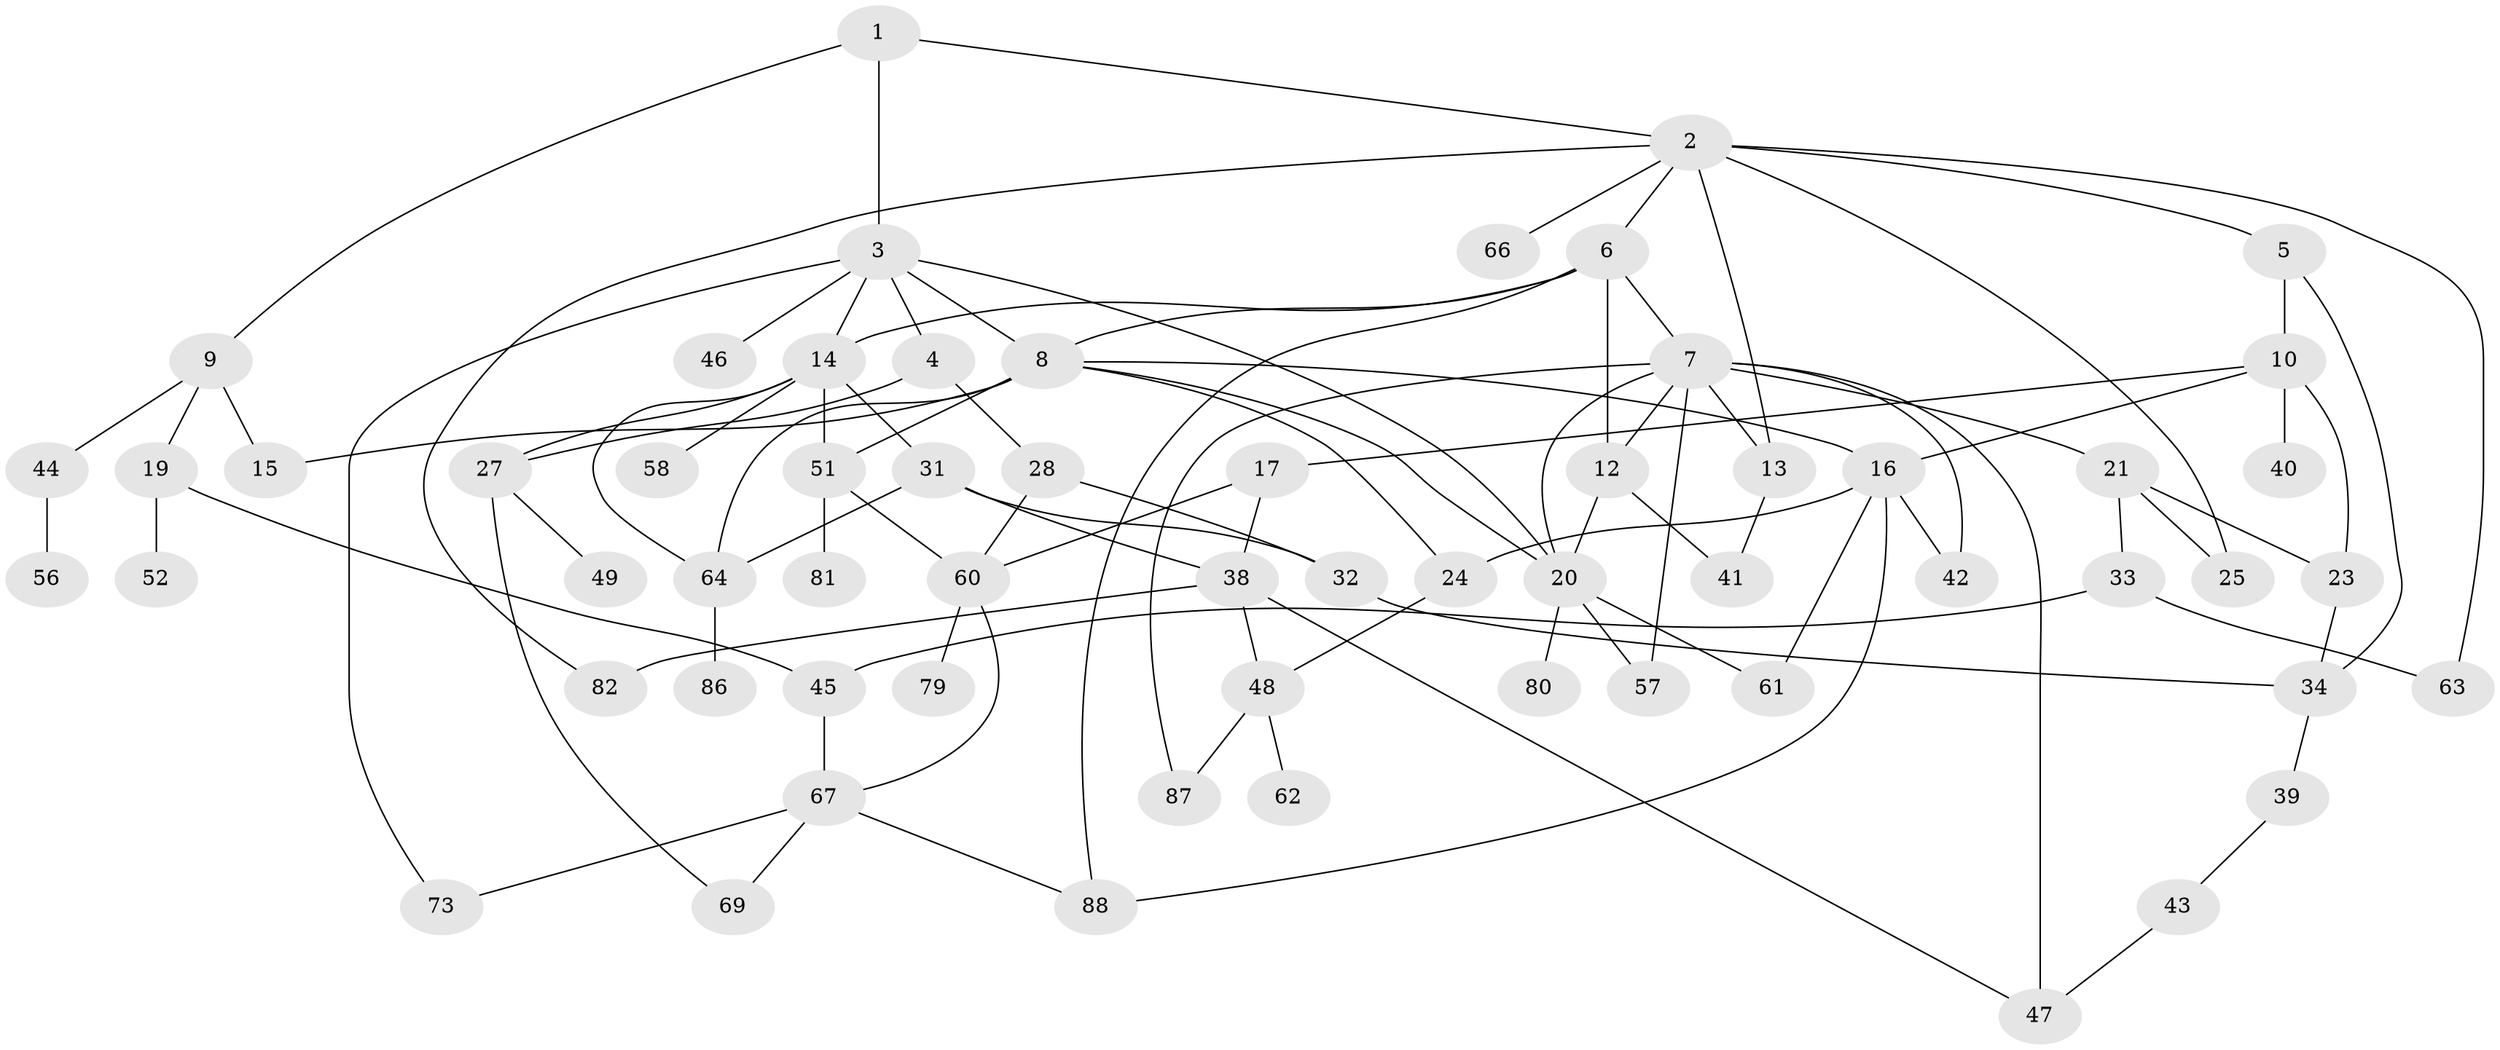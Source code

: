 // original degree distribution, {3: 0.26136363636363635, 7: 0.045454545454545456, 6: 0.03409090909090909, 4: 0.1590909090909091, 5: 0.045454545454545456, 2: 0.23863636363636365, 1: 0.2159090909090909}
// Generated by graph-tools (version 1.1) at 2025/10/02/27/25 16:10:54]
// undirected, 61 vertices, 98 edges
graph export_dot {
graph [start="1"]
  node [color=gray90,style=filled];
  1;
  2 [super="+22"];
  3;
  4;
  5;
  6;
  7 [super="+30"];
  8 [super="+76"];
  9;
  10 [super="+11"];
  12 [super="+36"];
  13;
  14 [super="+35"];
  15;
  16 [super="+18"];
  17 [super="+29"];
  19 [super="+74"];
  20 [super="+26"];
  21 [super="+53"];
  23 [super="+55"];
  24 [super="+77"];
  25;
  27 [super="+37"];
  28;
  31;
  32 [super="+75"];
  33;
  34 [super="+59"];
  38 [super="+65"];
  39;
  40;
  41;
  42 [super="+78"];
  43;
  44 [super="+72"];
  45 [super="+50"];
  46;
  47 [super="+83"];
  48;
  49 [super="+54"];
  51 [super="+70"];
  52;
  56;
  57;
  58;
  60 [super="+71"];
  61;
  62;
  63;
  64;
  66;
  67 [super="+68"];
  69 [super="+84"];
  73 [super="+85"];
  79;
  80;
  81;
  82;
  86;
  87;
  88;
  1 -- 2;
  1 -- 3;
  1 -- 9;
  2 -- 5;
  2 -- 6;
  2 -- 13;
  2 -- 25;
  2 -- 63;
  2 -- 82;
  2 -- 66;
  3 -- 4;
  3 -- 8;
  3 -- 46;
  3 -- 73;
  3 -- 20;
  3 -- 14;
  4 -- 28;
  4 -- 27;
  5 -- 10;
  5 -- 34;
  6 -- 7;
  6 -- 12;
  6 -- 14;
  6 -- 88;
  6 -- 8;
  7 -- 20;
  7 -- 21;
  7 -- 42;
  7 -- 57;
  7 -- 13;
  7 -- 12;
  7 -- 47;
  7 -- 87;
  8 -- 15;
  8 -- 64;
  8 -- 51;
  8 -- 20;
  8 -- 24;
  8 -- 16;
  9 -- 15;
  9 -- 19;
  9 -- 44;
  10 -- 40;
  10 -- 16;
  10 -- 17;
  10 -- 23;
  12 -- 20;
  12 -- 41;
  13 -- 41;
  14 -- 27;
  14 -- 31;
  14 -- 51;
  14 -- 64;
  14 -- 58;
  16 -- 88;
  16 -- 42;
  16 -- 61;
  16 -- 24;
  17 -- 60;
  17 -- 38;
  19 -- 52;
  19 -- 45;
  20 -- 61;
  20 -- 57;
  20 -- 80;
  21 -- 33;
  21 -- 25;
  21 -- 23;
  23 -- 34;
  24 -- 48;
  27 -- 49;
  27 -- 69;
  28 -- 60;
  28 -- 32;
  31 -- 32;
  31 -- 38;
  31 -- 64;
  32 -- 34;
  33 -- 45;
  33 -- 63;
  34 -- 39;
  38 -- 48;
  38 -- 82;
  38 -- 47;
  39 -- 43;
  43 -- 47;
  44 -- 56;
  45 -- 67;
  48 -- 62;
  48 -- 87;
  51 -- 60 [weight=2];
  51 -- 81;
  60 -- 79;
  60 -- 67;
  64 -- 86;
  67 -- 73;
  67 -- 88;
  67 -- 69;
}
